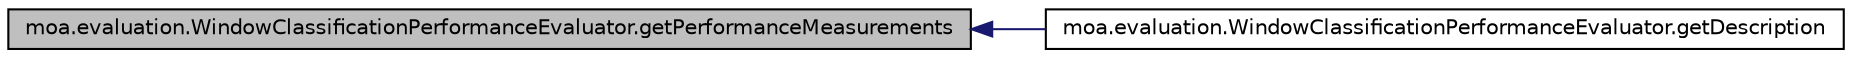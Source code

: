 digraph G
{
  edge [fontname="Helvetica",fontsize="10",labelfontname="Helvetica",labelfontsize="10"];
  node [fontname="Helvetica",fontsize="10",shape=record];
  rankdir=LR;
  Node1 [label="moa.evaluation.WindowClassificationPerformanceEvaluator.getPerformanceMeasurements",height=0.2,width=0.4,color="black", fillcolor="grey75", style="filled" fontcolor="black"];
  Node1 -> Node2 [dir=back,color="midnightblue",fontsize="10",style="solid",fontname="Helvetica"];
  Node2 [label="moa.evaluation.WindowClassificationPerformanceEvaluator.getDescription",height=0.2,width=0.4,color="black", fillcolor="white", style="filled",URL="$classmoa_1_1evaluation_1_1WindowClassificationPerformanceEvaluator.html#a8c424bec0582881ffa32c1484a0e9d0b",tooltip="Returns a string representation of this object."];
}
